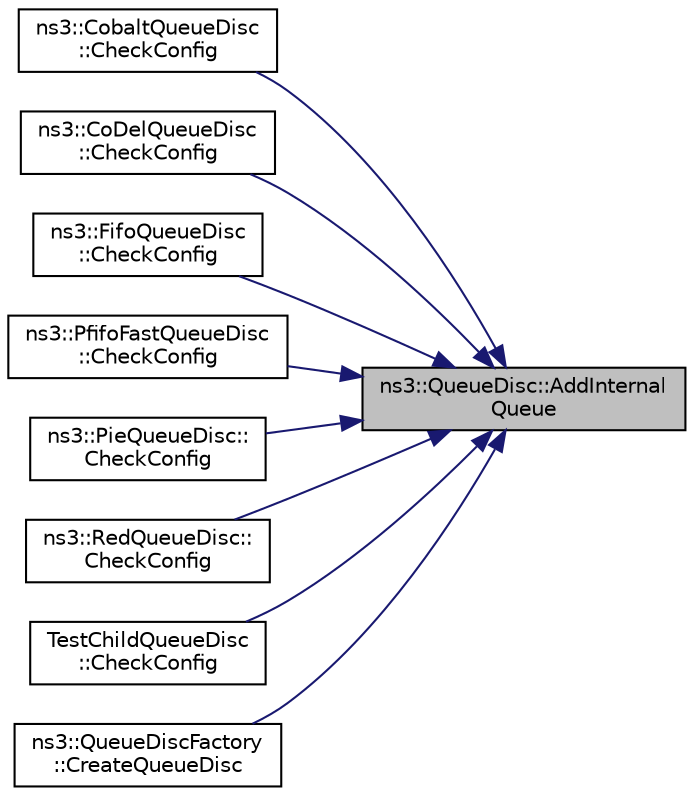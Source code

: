 digraph "ns3::QueueDisc::AddInternalQueue"
{
 // LATEX_PDF_SIZE
  edge [fontname="Helvetica",fontsize="10",labelfontname="Helvetica",labelfontsize="10"];
  node [fontname="Helvetica",fontsize="10",shape=record];
  rankdir="RL";
  Node1 [label="ns3::QueueDisc::AddInternal\lQueue",height=0.2,width=0.4,color="black", fillcolor="grey75", style="filled", fontcolor="black",tooltip="Add an internal queue to the tail of the list of queues."];
  Node1 -> Node2 [dir="back",color="midnightblue",fontsize="10",style="solid",fontname="Helvetica"];
  Node2 [label="ns3::CobaltQueueDisc\l::CheckConfig",height=0.2,width=0.4,color="black", fillcolor="white", style="filled",URL="$classns3_1_1_cobalt_queue_disc.html#a4f14b327720ce9a957db503d9f068257",tooltip="Check whether the current configuration is correct."];
  Node1 -> Node3 [dir="back",color="midnightblue",fontsize="10",style="solid",fontname="Helvetica"];
  Node3 [label="ns3::CoDelQueueDisc\l::CheckConfig",height=0.2,width=0.4,color="black", fillcolor="white", style="filled",URL="$classns3_1_1_co_del_queue_disc.html#a580a58842272e8110ebae6f1503f6327",tooltip="Check whether the current configuration is correct."];
  Node1 -> Node4 [dir="back",color="midnightblue",fontsize="10",style="solid",fontname="Helvetica"];
  Node4 [label="ns3::FifoQueueDisc\l::CheckConfig",height=0.2,width=0.4,color="black", fillcolor="white", style="filled",URL="$classns3_1_1_fifo_queue_disc.html#a36d68c243a0e0ed6096b288fdb9b9f18",tooltip="Check whether the current configuration is correct."];
  Node1 -> Node5 [dir="back",color="midnightblue",fontsize="10",style="solid",fontname="Helvetica"];
  Node5 [label="ns3::PfifoFastQueueDisc\l::CheckConfig",height=0.2,width=0.4,color="black", fillcolor="white", style="filled",URL="$classns3_1_1_pfifo_fast_queue_disc.html#a9fa5e68b79b7431cd734f4e8845bdced",tooltip="Check whether the current configuration is correct."];
  Node1 -> Node6 [dir="back",color="midnightblue",fontsize="10",style="solid",fontname="Helvetica"];
  Node6 [label="ns3::PieQueueDisc::\lCheckConfig",height=0.2,width=0.4,color="black", fillcolor="white", style="filled",URL="$classns3_1_1_pie_queue_disc.html#af6eda43da222e1013754c8ed50ebeda4",tooltip="Check whether the current configuration is correct."];
  Node1 -> Node7 [dir="back",color="midnightblue",fontsize="10",style="solid",fontname="Helvetica"];
  Node7 [label="ns3::RedQueueDisc::\lCheckConfig",height=0.2,width=0.4,color="black", fillcolor="white", style="filled",URL="$classns3_1_1_red_queue_disc.html#a86e75c3ab20213f1451bdc7270d18114",tooltip="Check whether the current configuration is correct."];
  Node1 -> Node8 [dir="back",color="midnightblue",fontsize="10",style="solid",fontname="Helvetica"];
  Node8 [label="TestChildQueueDisc\l::CheckConfig",height=0.2,width=0.4,color="black", fillcolor="white", style="filled",URL="$class_test_child_queue_disc.html#a4ab723540826f93cda977a90302917ce",tooltip="Check whether the current configuration is correct."];
  Node1 -> Node9 [dir="back",color="midnightblue",fontsize="10",style="solid",fontname="Helvetica"];
  Node9 [label="ns3::QueueDiscFactory\l::CreateQueueDisc",height=0.2,width=0.4,color="black", fillcolor="white", style="filled",URL="$classns3_1_1_queue_disc_factory.html#a54976e363c67dc502dc67bafbdb59669",tooltip="Create a queue disc with the currently stored configuration."];
}
